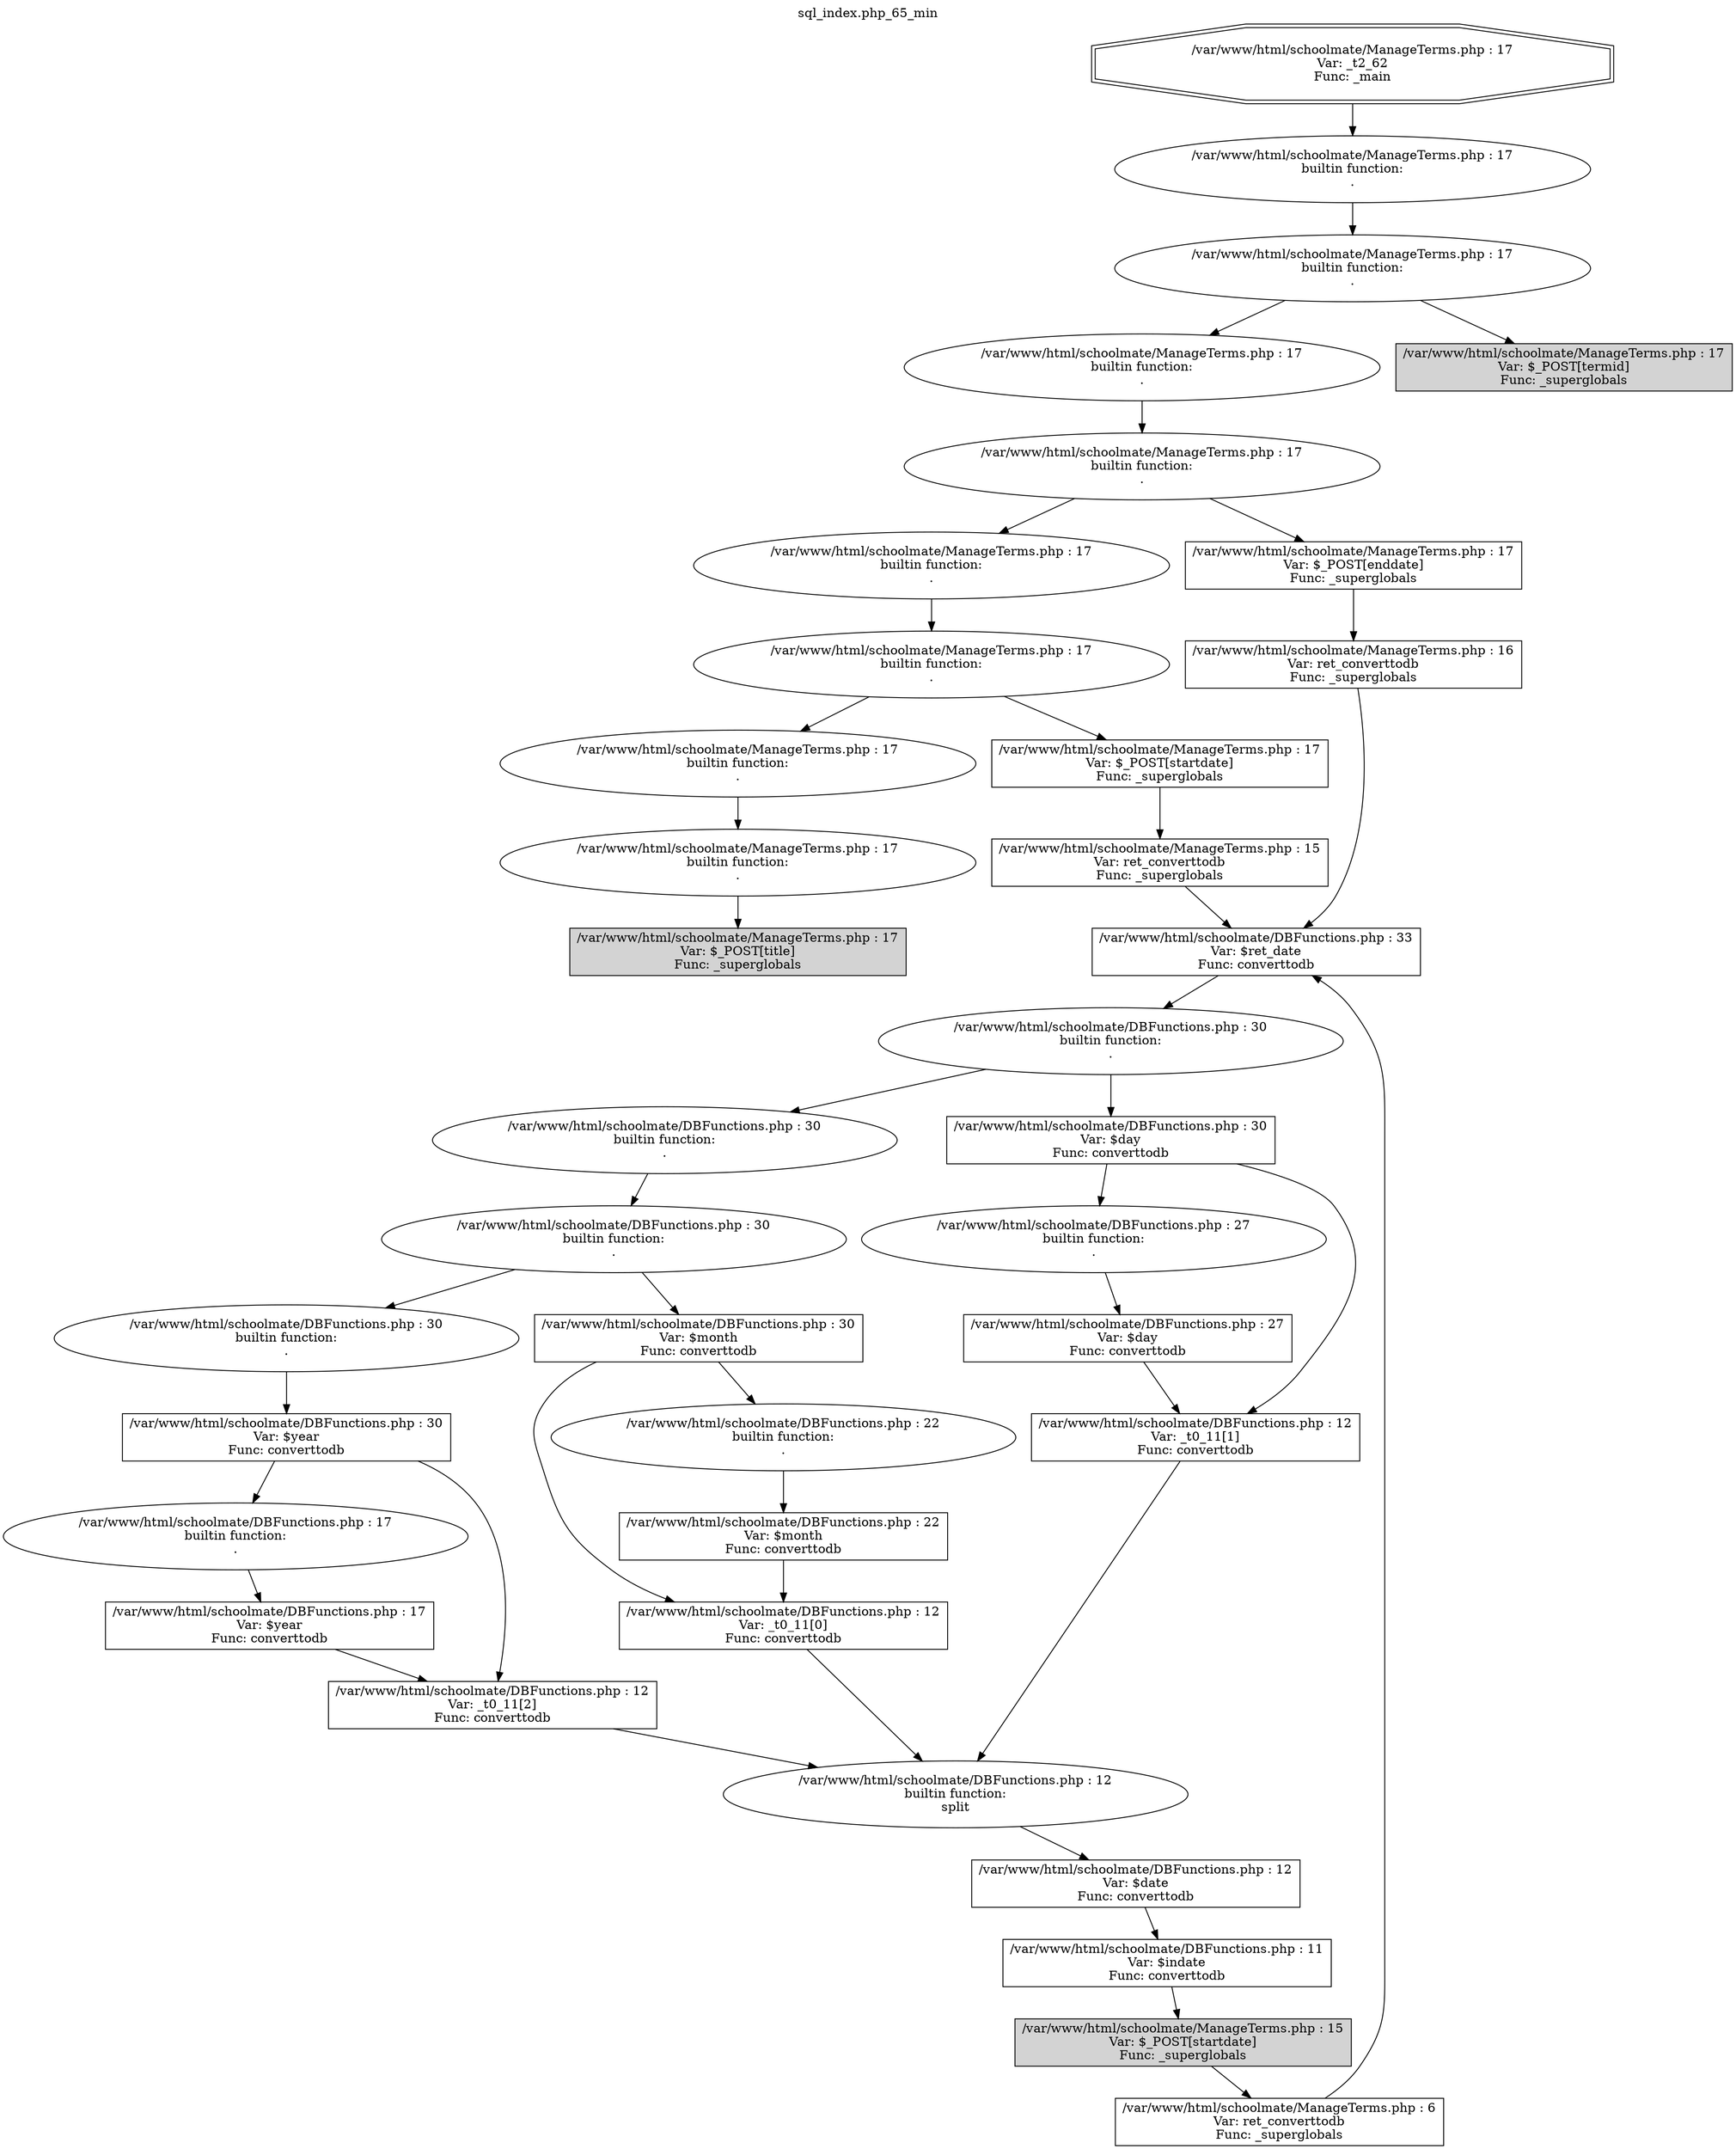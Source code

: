 digraph cfg {
  label="sql_index.php_65_min";
  labelloc=t;
  n1 [shape=doubleoctagon, label="/var/www/html/schoolmate/ManageTerms.php : 17\nVar: _t2_62\nFunc: _main\n"];
  n2 [shape=ellipse, label="/var/www/html/schoolmate/ManageTerms.php : 17\nbuiltin function:\n.\n"];
  n3 [shape=ellipse, label="/var/www/html/schoolmate/ManageTerms.php : 17\nbuiltin function:\n.\n"];
  n4 [shape=ellipse, label="/var/www/html/schoolmate/ManageTerms.php : 17\nbuiltin function:\n.\n"];
  n5 [shape=ellipse, label="/var/www/html/schoolmate/ManageTerms.php : 17\nbuiltin function:\n.\n"];
  n6 [shape=ellipse, label="/var/www/html/schoolmate/ManageTerms.php : 17\nbuiltin function:\n.\n"];
  n7 [shape=ellipse, label="/var/www/html/schoolmate/ManageTerms.php : 17\nbuiltin function:\n.\n"];
  n8 [shape=ellipse, label="/var/www/html/schoolmate/ManageTerms.php : 17\nbuiltin function:\n.\n"];
  n9 [shape=ellipse, label="/var/www/html/schoolmate/ManageTerms.php : 17\nbuiltin function:\n.\n"];
  n10 [shape=box, label="/var/www/html/schoolmate/ManageTerms.php : 17\nVar: $_POST[title]\nFunc: _superglobals\n",style=filled];
  n11 [shape=box, label="/var/www/html/schoolmate/ManageTerms.php : 17\nVar: $_POST[startdate]\nFunc: _superglobals\n"];
  n12 [shape=box, label="/var/www/html/schoolmate/ManageTerms.php : 15\nVar: ret_converttodb\nFunc: _superglobals\n"];
  n13 [shape=box, label="/var/www/html/schoolmate/DBFunctions.php : 33\nVar: $ret_date\nFunc: converttodb\n"];
  n14 [shape=ellipse, label="/var/www/html/schoolmate/DBFunctions.php : 30\nbuiltin function:\n.\n"];
  n15 [shape=ellipse, label="/var/www/html/schoolmate/DBFunctions.php : 30\nbuiltin function:\n.\n"];
  n16 [shape=ellipse, label="/var/www/html/schoolmate/DBFunctions.php : 30\nbuiltin function:\n.\n"];
  n17 [shape=ellipse, label="/var/www/html/schoolmate/DBFunctions.php : 30\nbuiltin function:\n.\n"];
  n18 [shape=box, label="/var/www/html/schoolmate/DBFunctions.php : 30\nVar: $year\nFunc: converttodb\n"];
  n19 [shape=ellipse, label="/var/www/html/schoolmate/DBFunctions.php : 17\nbuiltin function:\n.\n"];
  n20 [shape=box, label="/var/www/html/schoolmate/DBFunctions.php : 17\nVar: $year\nFunc: converttodb\n"];
  n21 [shape=box, label="/var/www/html/schoolmate/DBFunctions.php : 12\nVar: _t0_11[2]\nFunc: converttodb\n"];
  n22 [shape=ellipse, label="/var/www/html/schoolmate/DBFunctions.php : 12\nbuiltin function:\nsplit\n"];
  n23 [shape=box, label="/var/www/html/schoolmate/DBFunctions.php : 12\nVar: $date\nFunc: converttodb\n"];
  n24 [shape=box, label="/var/www/html/schoolmate/DBFunctions.php : 11\nVar: $indate\nFunc: converttodb\n"];
  n25 [shape=box, label="/var/www/html/schoolmate/ManageTerms.php : 15\nVar: $_POST[startdate]\nFunc: _superglobals\n",style=filled];
  n26 [shape=box, label="/var/www/html/schoolmate/ManageTerms.php : 6\nVar: ret_converttodb\nFunc: _superglobals\n"];
  n27 [shape=box, label="/var/www/html/schoolmate/DBFunctions.php : 30\nVar: $month\nFunc: converttodb\n"];
  n28 [shape=box, label="/var/www/html/schoolmate/DBFunctions.php : 12\nVar: _t0_11[0]\nFunc: converttodb\n"];
  n29 [shape=ellipse, label="/var/www/html/schoolmate/DBFunctions.php : 22\nbuiltin function:\n.\n"];
  n30 [shape=box, label="/var/www/html/schoolmate/DBFunctions.php : 22\nVar: $month\nFunc: converttodb\n"];
  n31 [shape=box, label="/var/www/html/schoolmate/DBFunctions.php : 30\nVar: $day\nFunc: converttodb\n"];
  n32 [shape=ellipse, label="/var/www/html/schoolmate/DBFunctions.php : 27\nbuiltin function:\n.\n"];
  n33 [shape=box, label="/var/www/html/schoolmate/DBFunctions.php : 27\nVar: $day\nFunc: converttodb\n"];
  n34 [shape=box, label="/var/www/html/schoolmate/DBFunctions.php : 12\nVar: _t0_11[1]\nFunc: converttodb\n"];
  n35 [shape=box, label="/var/www/html/schoolmate/ManageTerms.php : 17\nVar: $_POST[enddate]\nFunc: _superglobals\n"];
  n36 [shape=box, label="/var/www/html/schoolmate/ManageTerms.php : 16\nVar: ret_converttodb\nFunc: _superglobals\n"];
  n37 [shape=box, label="/var/www/html/schoolmate/ManageTerms.php : 17\nVar: $_POST[termid]\nFunc: _superglobals\n",style=filled];
  n1 -> n2;
  n2 -> n3;
  n3 -> n4;
  n3 -> n37;
  n4 -> n5;
  n5 -> n6;
  n5 -> n35;
  n6 -> n7;
  n7 -> n8;
  n7 -> n11;
  n8 -> n9;
  n9 -> n10;
  n11 -> n12;
  n12 -> n13;
  n13 -> n14;
  n14 -> n15;
  n14 -> n31;
  n15 -> n16;
  n16 -> n17;
  n16 -> n27;
  n17 -> n18;
  n18 -> n19;
  n18 -> n21;
  n19 -> n20;
  n20 -> n21;
  n21 -> n22;
  n22 -> n23;
  n23 -> n24;
  n24 -> n25;
  n25 -> n26;
  n26 -> n13;
  n27 -> n28;
  n27 -> n29;
  n28 -> n22;
  n29 -> n30;
  n30 -> n28;
  n31 -> n32;
  n31 -> n34;
  n32 -> n33;
  n33 -> n34;
  n34 -> n22;
  n35 -> n36;
  n36 -> n13;
}
